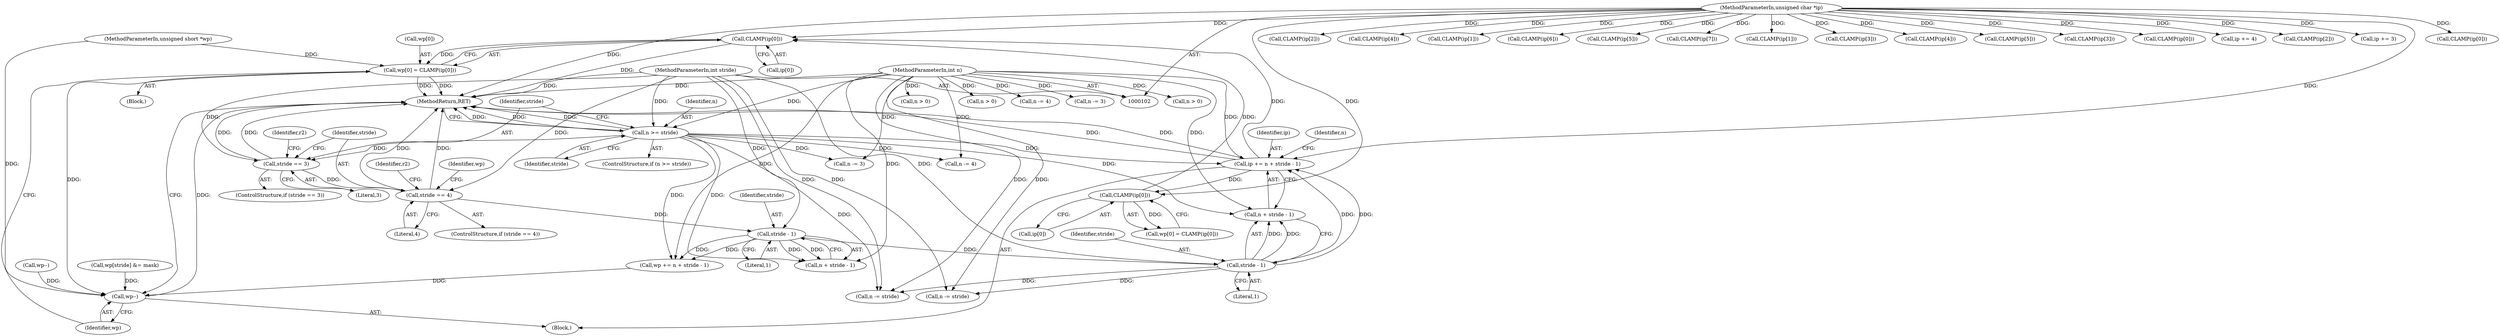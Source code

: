 digraph "0_libtiff_83a4b92815ea04969d494416eaae3d4c6b338e4a#diff-c8b4b355f9b5c06d585b23138e1c185f_0@pointer" {
"1000439" [label="(Call,CLAMP(ip[0]))"];
"1000391" [label="(Call,ip += n + stride - 1)"];
"1000104" [label="(MethodParameterIn,int n)"];
"1000123" [label="(Call,n >= stride)"];
"1000105" [label="(MethodParameterIn,int stride)"];
"1000395" [label="(Call,stride - 1)"];
"1000388" [label="(Call,stride - 1)"];
"1000241" [label="(Call,stride == 4)"];
"1000128" [label="(Call,stride == 3)"];
"1000103" [label="(MethodParameterIn,unsigned char *ip)"];
"1000412" [label="(Call,CLAMP(ip[0]))"];
"1000435" [label="(Call,wp[0] = CLAMP(ip[0]))"];
"1000443" [label="(Call,wp--)"];
"1000392" [label="(Identifier,ip)"];
"1000241" [label="(Call,stride == 4)"];
"1000388" [label="(Call,stride - 1)"];
"1000271" [label="(Call,CLAMP(ip[2]))"];
"1000298" [label="(Call,CLAMP(ip[4]))"];
"1000166" [label="(Call,n > 0)"];
"1000390" [label="(Literal,1)"];
"1000148" [label="(Call,CLAMP(ip[1]))"];
"1000443" [label="(Call,wp--)"];
"1000338" [label="(Call,CLAMP(ip[6]))"];
"1000123" [label="(Call,n >= stride)"];
"1000125" [label="(Identifier,stride)"];
"1000285" [label="(Call,n -= 4)"];
"1000393" [label="(Call,n + stride - 1)"];
"1000104" [label="(MethodParameterIn,int n)"];
"1000439" [label="(Call,CLAMP(ip[0]))"];
"1000385" [label="(Identifier,wp)"];
"1000133" [label="(Identifier,r2)"];
"1000408" [label="(Call,wp[0] = CLAMP(ip[0]))"];
"1000413" [label="(Call,ip[0])"];
"1000433" [label="(Block,)"];
"1000396" [label="(Identifier,stride)"];
"1000240" [label="(ControlStructure,if (stride == 4))"];
"1000243" [label="(Literal,4)"];
"1000246" [label="(Identifier,r2)"];
"1000215" [label="(Call,CLAMP(ip[5]))"];
"1000423" [label="(Call,wp[stride] &= mask)"];
"1000391" [label="(Call,ip += n + stride - 1)"];
"1000289" [label="(Call,n > 0)"];
"1000127" [label="(ControlStructure,if (stride == 3))"];
"1000358" [label="(Call,CLAMP(ip[7]))"];
"1000399" [label="(Identifier,n)"];
"1000261" [label="(Call,CLAMP(ip[1]))"];
"1000281" [label="(Call,CLAMP(ip[3]))"];
"1000124" [label="(Identifier,n)"];
"1000195" [label="(Call,CLAMP(ip[4]))"];
"1000318" [label="(Call,CLAMP(ip[5]))"];
"1000103" [label="(MethodParameterIn,unsigned char *ip)"];
"1000430" [label="(Call,n -= stride)"];
"1000293" [label="(Call,n -= 4)"];
"1000175" [label="(Call,CLAMP(ip[3]))"];
"1000170" [label="(Call,n -= 3)"];
"1000251" [label="(Call,CLAMP(ip[0]))"];
"1000379" [label="(Call,ip += 4)"];
"1000436" [label="(Call,wp[0])"];
"1000389" [label="(Identifier,stride)"];
"1000158" [label="(Call,CLAMP(ip[2]))"];
"1000236" [label="(Call,ip += 3)"];
"1000412" [label="(Call,CLAMP(ip[0]))"];
"1000440" [label="(Call,ip[0])"];
"1000444" [label="(Identifier,wp)"];
"1000242" [label="(Identifier,stride)"];
"1000395" [label="(Call,stride - 1)"];
"1000435" [label="(Call,wp[0] = CLAMP(ip[0]))"];
"1000398" [label="(Call,n -= stride)"];
"1000129" [label="(Identifier,stride)"];
"1000386" [label="(Call,n + stride - 1)"];
"1000162" [label="(Call,n -= 3)"];
"1000122" [label="(ControlStructure,if (n >= stride))"];
"1000397" [label="(Literal,1)"];
"1000402" [label="(Call,n > 0)"];
"1000445" [label="(MethodReturn,RET)"];
"1000138" [label="(Call,CLAMP(ip[0]))"];
"1000384" [label="(Call,wp += n + stride - 1)"];
"1000383" [label="(Block,)"];
"1000105" [label="(MethodParameterIn,int stride)"];
"1000428" [label="(Call,wp--)"];
"1000130" [label="(Literal,3)"];
"1000128" [label="(Call,stride == 3)"];
"1000106" [label="(MethodParameterIn,unsigned short *wp)"];
"1000439" -> "1000435"  [label="AST: "];
"1000439" -> "1000440"  [label="CFG: "];
"1000440" -> "1000439"  [label="AST: "];
"1000435" -> "1000439"  [label="CFG: "];
"1000439" -> "1000445"  [label="DDG: "];
"1000439" -> "1000435"  [label="DDG: "];
"1000391" -> "1000439"  [label="DDG: "];
"1000412" -> "1000439"  [label="DDG: "];
"1000103" -> "1000439"  [label="DDG: "];
"1000391" -> "1000383"  [label="AST: "];
"1000391" -> "1000393"  [label="CFG: "];
"1000392" -> "1000391"  [label="AST: "];
"1000393" -> "1000391"  [label="AST: "];
"1000399" -> "1000391"  [label="CFG: "];
"1000391" -> "1000445"  [label="DDG: "];
"1000391" -> "1000445"  [label="DDG: "];
"1000104" -> "1000391"  [label="DDG: "];
"1000123" -> "1000391"  [label="DDG: "];
"1000395" -> "1000391"  [label="DDG: "];
"1000395" -> "1000391"  [label="DDG: "];
"1000103" -> "1000391"  [label="DDG: "];
"1000391" -> "1000412"  [label="DDG: "];
"1000104" -> "1000102"  [label="AST: "];
"1000104" -> "1000445"  [label="DDG: "];
"1000104" -> "1000123"  [label="DDG: "];
"1000104" -> "1000162"  [label="DDG: "];
"1000104" -> "1000166"  [label="DDG: "];
"1000104" -> "1000170"  [label="DDG: "];
"1000104" -> "1000285"  [label="DDG: "];
"1000104" -> "1000289"  [label="DDG: "];
"1000104" -> "1000293"  [label="DDG: "];
"1000104" -> "1000384"  [label="DDG: "];
"1000104" -> "1000386"  [label="DDG: "];
"1000104" -> "1000393"  [label="DDG: "];
"1000104" -> "1000398"  [label="DDG: "];
"1000104" -> "1000402"  [label="DDG: "];
"1000104" -> "1000430"  [label="DDG: "];
"1000123" -> "1000122"  [label="AST: "];
"1000123" -> "1000125"  [label="CFG: "];
"1000124" -> "1000123"  [label="AST: "];
"1000125" -> "1000123"  [label="AST: "];
"1000129" -> "1000123"  [label="CFG: "];
"1000445" -> "1000123"  [label="CFG: "];
"1000123" -> "1000445"  [label="DDG: "];
"1000123" -> "1000445"  [label="DDG: "];
"1000123" -> "1000445"  [label="DDG: "];
"1000105" -> "1000123"  [label="DDG: "];
"1000123" -> "1000128"  [label="DDG: "];
"1000123" -> "1000162"  [label="DDG: "];
"1000123" -> "1000285"  [label="DDG: "];
"1000123" -> "1000384"  [label="DDG: "];
"1000123" -> "1000386"  [label="DDG: "];
"1000123" -> "1000393"  [label="DDG: "];
"1000123" -> "1000398"  [label="DDG: "];
"1000105" -> "1000102"  [label="AST: "];
"1000105" -> "1000445"  [label="DDG: "];
"1000105" -> "1000128"  [label="DDG: "];
"1000105" -> "1000241"  [label="DDG: "];
"1000105" -> "1000388"  [label="DDG: "];
"1000105" -> "1000395"  [label="DDG: "];
"1000105" -> "1000398"  [label="DDG: "];
"1000105" -> "1000430"  [label="DDG: "];
"1000395" -> "1000393"  [label="AST: "];
"1000395" -> "1000397"  [label="CFG: "];
"1000396" -> "1000395"  [label="AST: "];
"1000397" -> "1000395"  [label="AST: "];
"1000393" -> "1000395"  [label="CFG: "];
"1000395" -> "1000393"  [label="DDG: "];
"1000395" -> "1000393"  [label="DDG: "];
"1000388" -> "1000395"  [label="DDG: "];
"1000395" -> "1000398"  [label="DDG: "];
"1000395" -> "1000430"  [label="DDG: "];
"1000388" -> "1000386"  [label="AST: "];
"1000388" -> "1000390"  [label="CFG: "];
"1000389" -> "1000388"  [label="AST: "];
"1000390" -> "1000388"  [label="AST: "];
"1000386" -> "1000388"  [label="CFG: "];
"1000388" -> "1000384"  [label="DDG: "];
"1000388" -> "1000384"  [label="DDG: "];
"1000388" -> "1000386"  [label="DDG: "];
"1000388" -> "1000386"  [label="DDG: "];
"1000241" -> "1000388"  [label="DDG: "];
"1000241" -> "1000240"  [label="AST: "];
"1000241" -> "1000243"  [label="CFG: "];
"1000242" -> "1000241"  [label="AST: "];
"1000243" -> "1000241"  [label="AST: "];
"1000246" -> "1000241"  [label="CFG: "];
"1000385" -> "1000241"  [label="CFG: "];
"1000241" -> "1000445"  [label="DDG: "];
"1000241" -> "1000445"  [label="DDG: "];
"1000128" -> "1000241"  [label="DDG: "];
"1000128" -> "1000127"  [label="AST: "];
"1000128" -> "1000130"  [label="CFG: "];
"1000129" -> "1000128"  [label="AST: "];
"1000130" -> "1000128"  [label="AST: "];
"1000133" -> "1000128"  [label="CFG: "];
"1000242" -> "1000128"  [label="CFG: "];
"1000128" -> "1000445"  [label="DDG: "];
"1000128" -> "1000445"  [label="DDG: "];
"1000103" -> "1000102"  [label="AST: "];
"1000103" -> "1000445"  [label="DDG: "];
"1000103" -> "1000138"  [label="DDG: "];
"1000103" -> "1000148"  [label="DDG: "];
"1000103" -> "1000158"  [label="DDG: "];
"1000103" -> "1000175"  [label="DDG: "];
"1000103" -> "1000195"  [label="DDG: "];
"1000103" -> "1000215"  [label="DDG: "];
"1000103" -> "1000236"  [label="DDG: "];
"1000103" -> "1000251"  [label="DDG: "];
"1000103" -> "1000261"  [label="DDG: "];
"1000103" -> "1000271"  [label="DDG: "];
"1000103" -> "1000281"  [label="DDG: "];
"1000103" -> "1000298"  [label="DDG: "];
"1000103" -> "1000318"  [label="DDG: "];
"1000103" -> "1000338"  [label="DDG: "];
"1000103" -> "1000358"  [label="DDG: "];
"1000103" -> "1000379"  [label="DDG: "];
"1000103" -> "1000412"  [label="DDG: "];
"1000412" -> "1000408"  [label="AST: "];
"1000412" -> "1000413"  [label="CFG: "];
"1000413" -> "1000412"  [label="AST: "];
"1000408" -> "1000412"  [label="CFG: "];
"1000412" -> "1000408"  [label="DDG: "];
"1000435" -> "1000433"  [label="AST: "];
"1000436" -> "1000435"  [label="AST: "];
"1000444" -> "1000435"  [label="CFG: "];
"1000435" -> "1000445"  [label="DDG: "];
"1000435" -> "1000445"  [label="DDG: "];
"1000106" -> "1000435"  [label="DDG: "];
"1000435" -> "1000443"  [label="DDG: "];
"1000443" -> "1000383"  [label="AST: "];
"1000443" -> "1000444"  [label="CFG: "];
"1000444" -> "1000443"  [label="AST: "];
"1000445" -> "1000443"  [label="CFG: "];
"1000443" -> "1000445"  [label="DDG: "];
"1000423" -> "1000443"  [label="DDG: "];
"1000428" -> "1000443"  [label="DDG: "];
"1000384" -> "1000443"  [label="DDG: "];
"1000106" -> "1000443"  [label="DDG: "];
}
